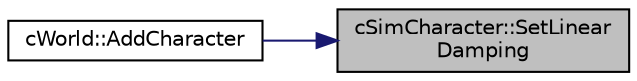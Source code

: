digraph "cSimCharacter::SetLinearDamping"
{
 // LATEX_PDF_SIZE
  edge [fontname="Helvetica",fontsize="10",labelfontname="Helvetica",labelfontsize="10"];
  node [fontname="Helvetica",fontsize="10",shape=record];
  rankdir="RL";
  Node1 [label="cSimCharacter::SetLinear\lDamping",height=0.2,width=0.4,color="black", fillcolor="grey75", style="filled", fontcolor="black",tooltip=" "];
  Node1 -> Node2 [dir="back",color="midnightblue",fontsize="10",style="solid",fontname="Helvetica"];
  Node2 [label="cWorld::AddCharacter",height=0.2,width=0.4,color="black", fillcolor="white", style="filled",URL="$classc_world.html#a964b4b5ad1aefc318ee317346099dbfb",tooltip=" "];
}
